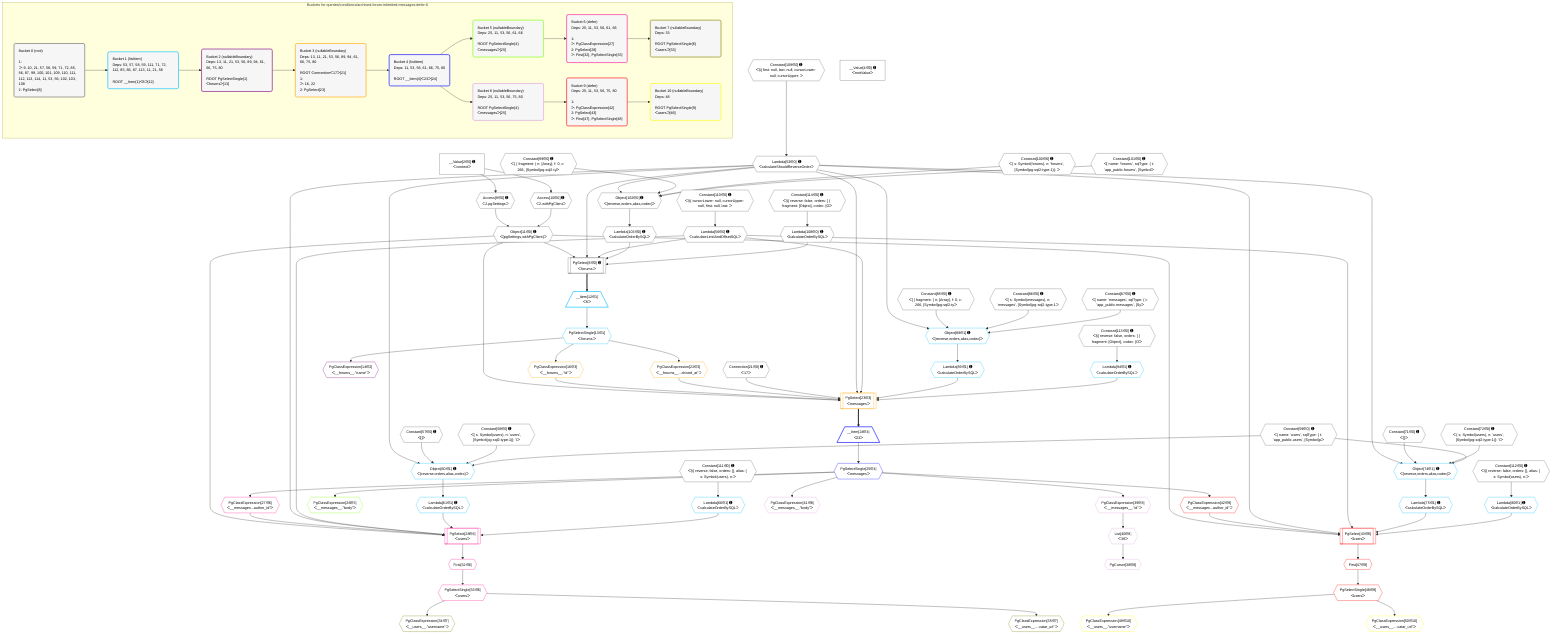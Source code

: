 %%{init: {'themeVariables': { 'fontSize': '12px'}}}%%
graph TD
    classDef path fill:#eee,stroke:#000,color:#000
    classDef plan fill:#fff,stroke-width:1px,color:#000
    classDef itemplan fill:#fff,stroke-width:2px,color:#000
    classDef unbatchedplan fill:#dff,stroke-width:1px,color:#000
    classDef sideeffectplan fill:#fcc,stroke-width:2px,color:#000
    classDef bucket fill:#f6f6f6,color:#000,stroke-width:2px,text-align:left


    %% plan dependencies
    PgSelect8[["PgSelect[8∈0] ➊<br />ᐸforumsᐳ"]]:::plan
    Object11{{"Object[11∈0] ➊<br />ᐸ{pgSettings,withPgClient}ᐳ"}}:::plan
    Lambda53{{"Lambda[53∈0] ➊<br />ᐸcalculateShouldReverseOrderᐳ"}}:::plan
    Lambda56{{"Lambda[56∈0] ➊<br />ᐸcalculateLimitAndOffsetSQLᐳ"}}:::plan
    Lambda103{{"Lambda[103∈0] ➊<br />ᐸcalculateOrderBySQLᐳ"}}:::plan
    Lambda108{{"Lambda[108∈0] ➊<br />ᐸcalculateOrderBySQLᐳ"}}:::plan
    Object11 & Lambda53 & Lambda56 & Lambda103 & Lambda108 --> PgSelect8
    Object102{{"Object[102∈0] ➊<br />ᐸ{reverse,orders,alias,codec}ᐳ"}}:::plan
    Constant99{{"Constant[99∈0] ➊<br />ᐸ[ { fragment: { n: [Array], f: 0, c: 266, [Symbol(pg-sql2-tyᐳ"}}:::plan
    Constant100{{"Constant[100∈0] ➊<br />ᐸ{ s: Symbol(forums), n: 'forums', [Symbol(pg-sql2-type-1)]: ᐳ"}}:::plan
    Constant101{{"Constant[101∈0] ➊<br />ᐸ{ name: 'forums', sqlType: { t: 'app_public.forums', [Symbolᐳ"}}:::plan
    Lambda53 & Constant99 & Constant100 & Constant101 --> Object102
    Access9{{"Access[9∈0] ➊<br />ᐸ2.pgSettingsᐳ"}}:::plan
    Access10{{"Access[10∈0] ➊<br />ᐸ2.withPgClientᐳ"}}:::plan
    Access9 & Access10 --> Object11
    __Value2["__Value[2∈0] ➊<br />ᐸcontextᐳ"]:::plan
    __Value2 --> Access9
    __Value2 --> Access10
    Constant109{{"Constant[109∈0] ➊<br />ᐸ§{ first: null, last: null, cursorLower: null, cursorUpper: ᐳ"}}:::plan
    Constant109 --> Lambda53
    Constant110{{"Constant[110∈0] ➊<br />ᐸ§{ cursorLower: null, cursorUpper: null, first: null, last: ᐳ"}}:::plan
    Constant110 --> Lambda56
    Object102 --> Lambda103
    Constant114{{"Constant[114∈0] ➊<br />ᐸ§{ reverse: false, orders: [ { fragment: [Object], codec: [Oᐳ"}}:::plan
    Constant114 --> Lambda108
    __Value4["__Value[4∈0] ➊<br />ᐸrootValueᐳ"]:::plan
    Connection21{{"Connection[21∈0] ➊<br />ᐸ17ᐳ"}}:::plan
    Constant57{{"Constant[57∈0] ➊<br />ᐸ[]ᐳ"}}:::plan
    Constant58{{"Constant[58∈0] ➊<br />ᐸ{ s: Symbol(users), n: 'users', [Symbol(pg-sql2-type-1)]: 'Iᐳ"}}:::plan
    Constant59{{"Constant[59∈0] ➊<br />ᐸ{ name: 'users', sqlType: { t: 'app_public.users', [Symbol(pᐳ"}}:::plan
    Constant71{{"Constant[71∈0] ➊<br />ᐸ[]ᐳ"}}:::plan
    Constant72{{"Constant[72∈0] ➊<br />ᐸ{ s: Symbol(users), n: 'users', [Symbol(pg-sql2-type-1)]: 'Iᐳ"}}:::plan
    Constant85{{"Constant[85∈0] ➊<br />ᐸ[ { fragment: { n: [Array], f: 0, c: 266, [Symbol(pg-sql2-tyᐳ"}}:::plan
    Constant86{{"Constant[86∈0] ➊<br />ᐸ{ s: Symbol(messages), n: 'messages', [Symbol(pg-sql2-type-1ᐳ"}}:::plan
    Constant87{{"Constant[87∈0] ➊<br />ᐸ{ name: 'messages', sqlType: { t: 'app_public.messages', [Syᐳ"}}:::plan
    Constant111{{"Constant[111∈0] ➊<br />ᐸ§{ reverse: false, orders: [], alias: { s: Symbol(users), n:ᐳ"}}:::plan
    Constant112{{"Constant[112∈0] ➊<br />ᐸ§{ reverse: false, orders: [], alias: { s: Symbol(users), n:ᐳ"}}:::plan
    Constant113{{"Constant[113∈0] ➊<br />ᐸ§{ reverse: false, orders: [ { fragment: [Object], codec: [Oᐳ"}}:::plan
    Object60{{"Object[60∈1] ➊<br />ᐸ{reverse,orders,alias,codec}ᐳ"}}:::plan
    Lambda53 & Constant57 & Constant58 & Constant59 --> Object60
    Object74{{"Object[74∈1] ➊<br />ᐸ{reverse,orders,alias,codec}ᐳ"}}:::plan
    Lambda53 & Constant71 & Constant72 & Constant59 --> Object74
    Object88{{"Object[88∈1] ➊<br />ᐸ{reverse,orders,alias,codec}ᐳ"}}:::plan
    Lambda53 & Constant85 & Constant86 & Constant87 --> Object88
    __Item12[/"__Item[12∈1]<br />ᐸ8ᐳ"\]:::itemplan
    PgSelect8 ==> __Item12
    PgSelectSingle13{{"PgSelectSingle[13∈1]<br />ᐸforumsᐳ"}}:::plan
    __Item12 --> PgSelectSingle13
    Lambda61{{"Lambda[61∈1] ➊<br />ᐸcalculateOrderBySQLᐳ"}}:::plan
    Object60 --> Lambda61
    Lambda66{{"Lambda[66∈1] ➊<br />ᐸcalculateOrderBySQLᐳ"}}:::plan
    Constant111 --> Lambda66
    Lambda75{{"Lambda[75∈1] ➊<br />ᐸcalculateOrderBySQLᐳ"}}:::plan
    Object74 --> Lambda75
    Lambda80{{"Lambda[80∈1] ➊<br />ᐸcalculateOrderBySQLᐳ"}}:::plan
    Constant112 --> Lambda80
    Lambda89{{"Lambda[89∈1] ➊<br />ᐸcalculateOrderBySQLᐳ"}}:::plan
    Object88 --> Lambda89
    Lambda94{{"Lambda[94∈1] ➊<br />ᐸcalculateOrderBySQLᐳ"}}:::plan
    Constant113 --> Lambda94
    PgClassExpression14{{"PgClassExpression[14∈2]<br />ᐸ__forums__.”name”ᐳ"}}:::plan
    PgSelectSingle13 --> PgClassExpression14
    PgSelect23[["PgSelect[23∈3]<br />ᐸmessagesᐳ"]]:::plan
    PgClassExpression16{{"PgClassExpression[16∈3]<br />ᐸ__forums__.”id”ᐳ"}}:::plan
    PgClassExpression22{{"PgClassExpression[22∈3]<br />ᐸ__forums__...chived_at”ᐳ"}}:::plan
    Object11 & PgClassExpression16 & PgClassExpression22 & Connection21 & Lambda53 & Lambda56 & Lambda89 & Lambda94 --> PgSelect23
    PgSelectSingle13 --> PgClassExpression16
    PgSelectSingle13 --> PgClassExpression22
    __Item24[/"__Item[24∈4]<br />ᐸ23ᐳ"\]:::itemplan
    PgSelect23 ==> __Item24
    PgSelectSingle25{{"PgSelectSingle[25∈4]<br />ᐸmessagesᐳ"}}:::plan
    __Item24 --> PgSelectSingle25
    PgClassExpression26{{"PgClassExpression[26∈5]<br />ᐸ__messages__.”body”ᐳ"}}:::plan
    PgSelectSingle25 --> PgClassExpression26
    PgSelect28[["PgSelect[28∈6]<br />ᐸusersᐳ"]]:::plan
    PgClassExpression27{{"PgClassExpression[27∈6]<br />ᐸ__messages...author_id”ᐳ"}}:::plan
    Object11 & PgClassExpression27 & Lambda53 & Lambda56 & Lambda61 & Lambda66 --> PgSelect28
    PgSelectSingle25 --> PgClassExpression27
    First32{{"First[32∈6]"}}:::plan
    PgSelect28 --> First32
    PgSelectSingle33{{"PgSelectSingle[33∈6]<br />ᐸusersᐳ"}}:::plan
    First32 --> PgSelectSingle33
    PgClassExpression34{{"PgClassExpression[34∈7]<br />ᐸ__users__.”username”ᐳ"}}:::plan
    PgSelectSingle33 --> PgClassExpression34
    PgClassExpression35{{"PgClassExpression[35∈7]<br />ᐸ__users__....vatar_url”ᐳ"}}:::plan
    PgSelectSingle33 --> PgClassExpression35
    PgCursor38{{"PgCursor[38∈8]"}}:::plan
    List40{{"List[40∈8]<br />ᐸ39ᐳ"}}:::plan
    List40 --> PgCursor38
    PgClassExpression39{{"PgClassExpression[39∈8]<br />ᐸ__messages__.”id”ᐳ"}}:::plan
    PgSelectSingle25 --> PgClassExpression39
    PgClassExpression39 --> List40
    PgClassExpression41{{"PgClassExpression[41∈8]<br />ᐸ__messages__.”body”ᐳ"}}:::plan
    PgSelectSingle25 --> PgClassExpression41
    PgSelect43[["PgSelect[43∈9]<br />ᐸusersᐳ"]]:::plan
    PgClassExpression42{{"PgClassExpression[42∈9]<br />ᐸ__messages...author_id”ᐳ"}}:::plan
    Object11 & PgClassExpression42 & Lambda53 & Lambda56 & Lambda75 & Lambda80 --> PgSelect43
    PgSelectSingle25 --> PgClassExpression42
    First47{{"First[47∈9]"}}:::plan
    PgSelect43 --> First47
    PgSelectSingle48{{"PgSelectSingle[48∈9]<br />ᐸusersᐳ"}}:::plan
    First47 --> PgSelectSingle48
    PgClassExpression49{{"PgClassExpression[49∈10]<br />ᐸ__users__.”username”ᐳ"}}:::plan
    PgSelectSingle48 --> PgClassExpression49
    PgClassExpression50{{"PgClassExpression[50∈10]<br />ᐸ__users__....vatar_url”ᐳ"}}:::plan
    PgSelectSingle48 --> PgClassExpression50

    %% define steps

    subgraph "Buckets for queries/conditions/archived-forum-inherited-messages.defer-6"
    Bucket0("Bucket 0 (root)<br /><br />1: <br />ᐳ: 9, 10, 21, 57, 58, 59, 71, 72, 85, 86, 87, 99, 100, 101, 109, 110, 111, 112, 113, 114, 11, 53, 56, 102, 103, 108<br />2: PgSelect[8]"):::bucket
    classDef bucket0 stroke:#696969
    class Bucket0,__Value2,__Value4,PgSelect8,Access9,Access10,Object11,Connection21,Lambda53,Lambda56,Constant57,Constant58,Constant59,Constant71,Constant72,Constant85,Constant86,Constant87,Constant99,Constant100,Constant101,Object102,Lambda103,Lambda108,Constant109,Constant110,Constant111,Constant112,Constant113,Constant114 bucket0
    Bucket1("Bucket 1 (listItem)<br />Deps: 53, 57, 58, 59, 111, 71, 72, 112, 85, 86, 87, 113, 11, 21, 56<br /><br />ROOT __Item{1}ᐸ8ᐳ[12]"):::bucket
    classDef bucket1 stroke:#00bfff
    class Bucket1,__Item12,PgSelectSingle13,Object60,Lambda61,Lambda66,Object74,Lambda75,Lambda80,Object88,Lambda89,Lambda94 bucket1
    Bucket2("Bucket 2 (nullableBoundary)<br />Deps: 13, 11, 21, 53, 56, 89, 94, 61, 66, 75, 80<br /><br />ROOT PgSelectSingle{1}ᐸforumsᐳ[13]"):::bucket
    classDef bucket2 stroke:#7f007f
    class Bucket2,PgClassExpression14 bucket2
    Bucket3("Bucket 3 (nullableBoundary)<br />Deps: 13, 11, 21, 53, 56, 89, 94, 61, 66, 75, 80<br /><br />ROOT Connectionᐸ17ᐳ[21]<br />1: <br />ᐳ: 16, 22<br />2: PgSelect[23]"):::bucket
    classDef bucket3 stroke:#ffa500
    class Bucket3,PgClassExpression16,PgClassExpression22,PgSelect23 bucket3
    Bucket4("Bucket 4 (listItem)<br />Deps: 11, 53, 56, 61, 66, 75, 80<br /><br />ROOT __Item{4}ᐸ23ᐳ[24]"):::bucket
    classDef bucket4 stroke:#0000ff
    class Bucket4,__Item24,PgSelectSingle25 bucket4
    Bucket5("Bucket 5 (nullableBoundary)<br />Deps: 25, 11, 53, 56, 61, 66<br /><br />ROOT PgSelectSingle{4}ᐸmessagesᐳ[25]"):::bucket
    classDef bucket5 stroke:#7fff00
    class Bucket5,PgClassExpression26 bucket5
    Bucket6("Bucket 6 (defer)<br />Deps: 25, 11, 53, 56, 61, 66<br /><br />1: <br />ᐳ: PgClassExpression[27]<br />2: PgSelect[28]<br />ᐳ: First[32], PgSelectSingle[33]"):::bucket
    classDef bucket6 stroke:#ff1493
    class Bucket6,PgClassExpression27,PgSelect28,First32,PgSelectSingle33 bucket6
    Bucket7("Bucket 7 (nullableBoundary)<br />Deps: 33<br /><br />ROOT PgSelectSingle{6}ᐸusersᐳ[33]"):::bucket
    classDef bucket7 stroke:#808000
    class Bucket7,PgClassExpression34,PgClassExpression35 bucket7
    Bucket8("Bucket 8 (nullableBoundary)<br />Deps: 25, 11, 53, 56, 75, 80<br /><br />ROOT PgSelectSingle{4}ᐸmessagesᐳ[25]"):::bucket
    classDef bucket8 stroke:#dda0dd
    class Bucket8,PgCursor38,PgClassExpression39,List40,PgClassExpression41 bucket8
    Bucket9("Bucket 9 (defer)<br />Deps: 25, 11, 53, 56, 75, 80<br /><br />1: <br />ᐳ: PgClassExpression[42]<br />2: PgSelect[43]<br />ᐳ: First[47], PgSelectSingle[48]"):::bucket
    classDef bucket9 stroke:#ff0000
    class Bucket9,PgClassExpression42,PgSelect43,First47,PgSelectSingle48 bucket9
    Bucket10("Bucket 10 (nullableBoundary)<br />Deps: 48<br /><br />ROOT PgSelectSingle{9}ᐸusersᐳ[48]"):::bucket
    classDef bucket10 stroke:#ffff00
    class Bucket10,PgClassExpression49,PgClassExpression50 bucket10
    Bucket0 --> Bucket1
    Bucket1 --> Bucket2
    Bucket2 --> Bucket3
    Bucket3 --> Bucket4
    Bucket4 --> Bucket5 & Bucket8
    Bucket5 --> Bucket6
    Bucket6 --> Bucket7
    Bucket8 --> Bucket9
    Bucket9 --> Bucket10
    end